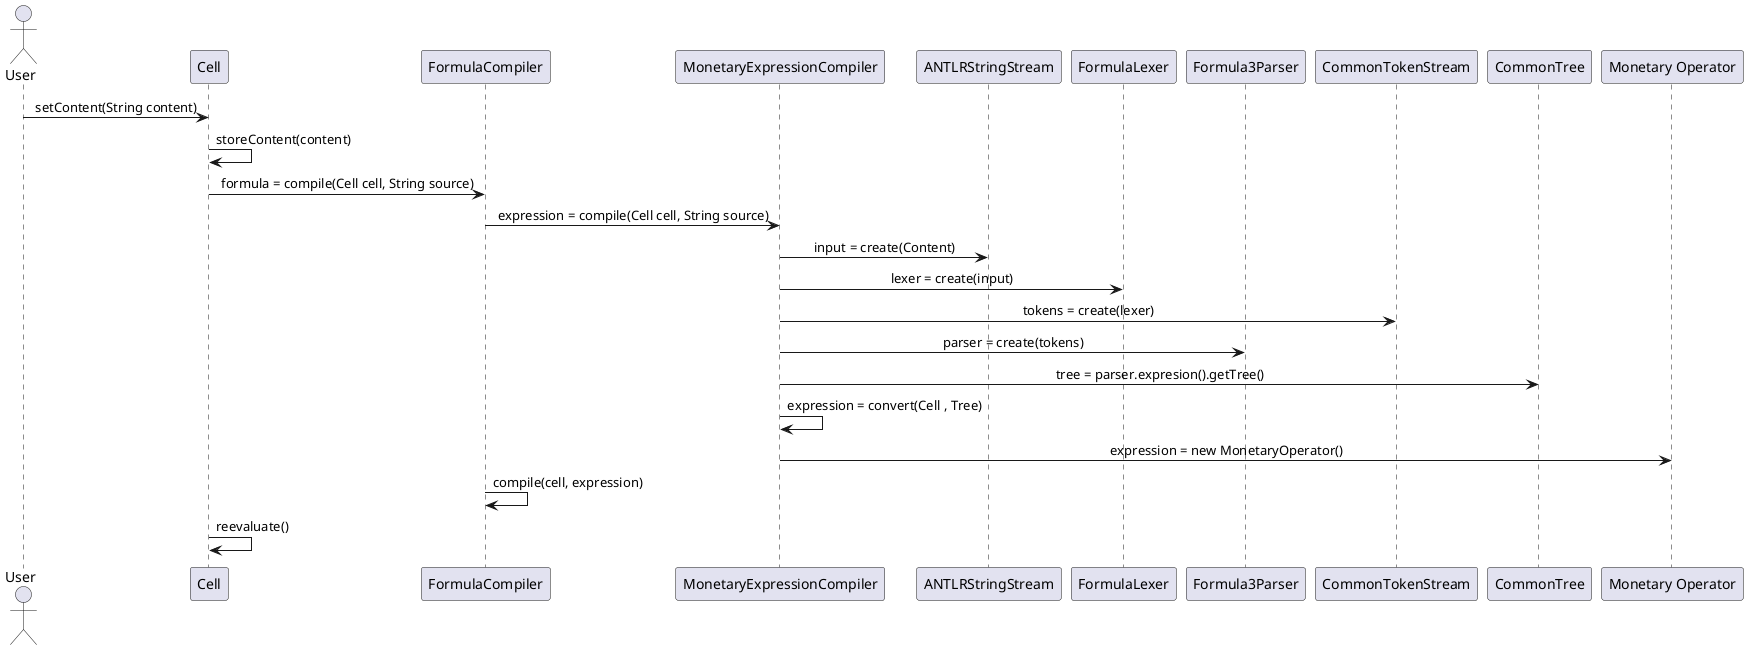 @startuml design_lang01.2.png

skinparam sequenceMessageAlign center

actor User
participant "Cell" as ce
participant "FormulaCompiler" as fc
participant "MonetaryExpressionCompiler" as mec
participant "ANTLRStringStream" as ant
participant "FormulaLexer" as fl
participant "Formula3Parser" as f3p
participant "CommonTokenStream" as cts
participant "CommonTree" as cmt
participant "Monetary Operator" as mo

User->ce: setContent(String content)
ce->ce: storeContent(content)
ce->fc: formula = compile(Cell cell, String source)
fc->mec: expression = compile(Cell cell, String source)

mec -> ant : input = create(Content)
mec -> fl : lexer = create(input)
mec -> cts : tokens = create(lexer)
mec -> f3p : parser = create(tokens)
mec -> cmt : tree = parser.expresion().getTree()
mec -> mec : expression = convert(Cell , Tree)
mec -> mo : expression = new MonetaryOperator()
fc -> fc : compile(cell, expression)
ce -> ce : reevaluate()

@enduml
